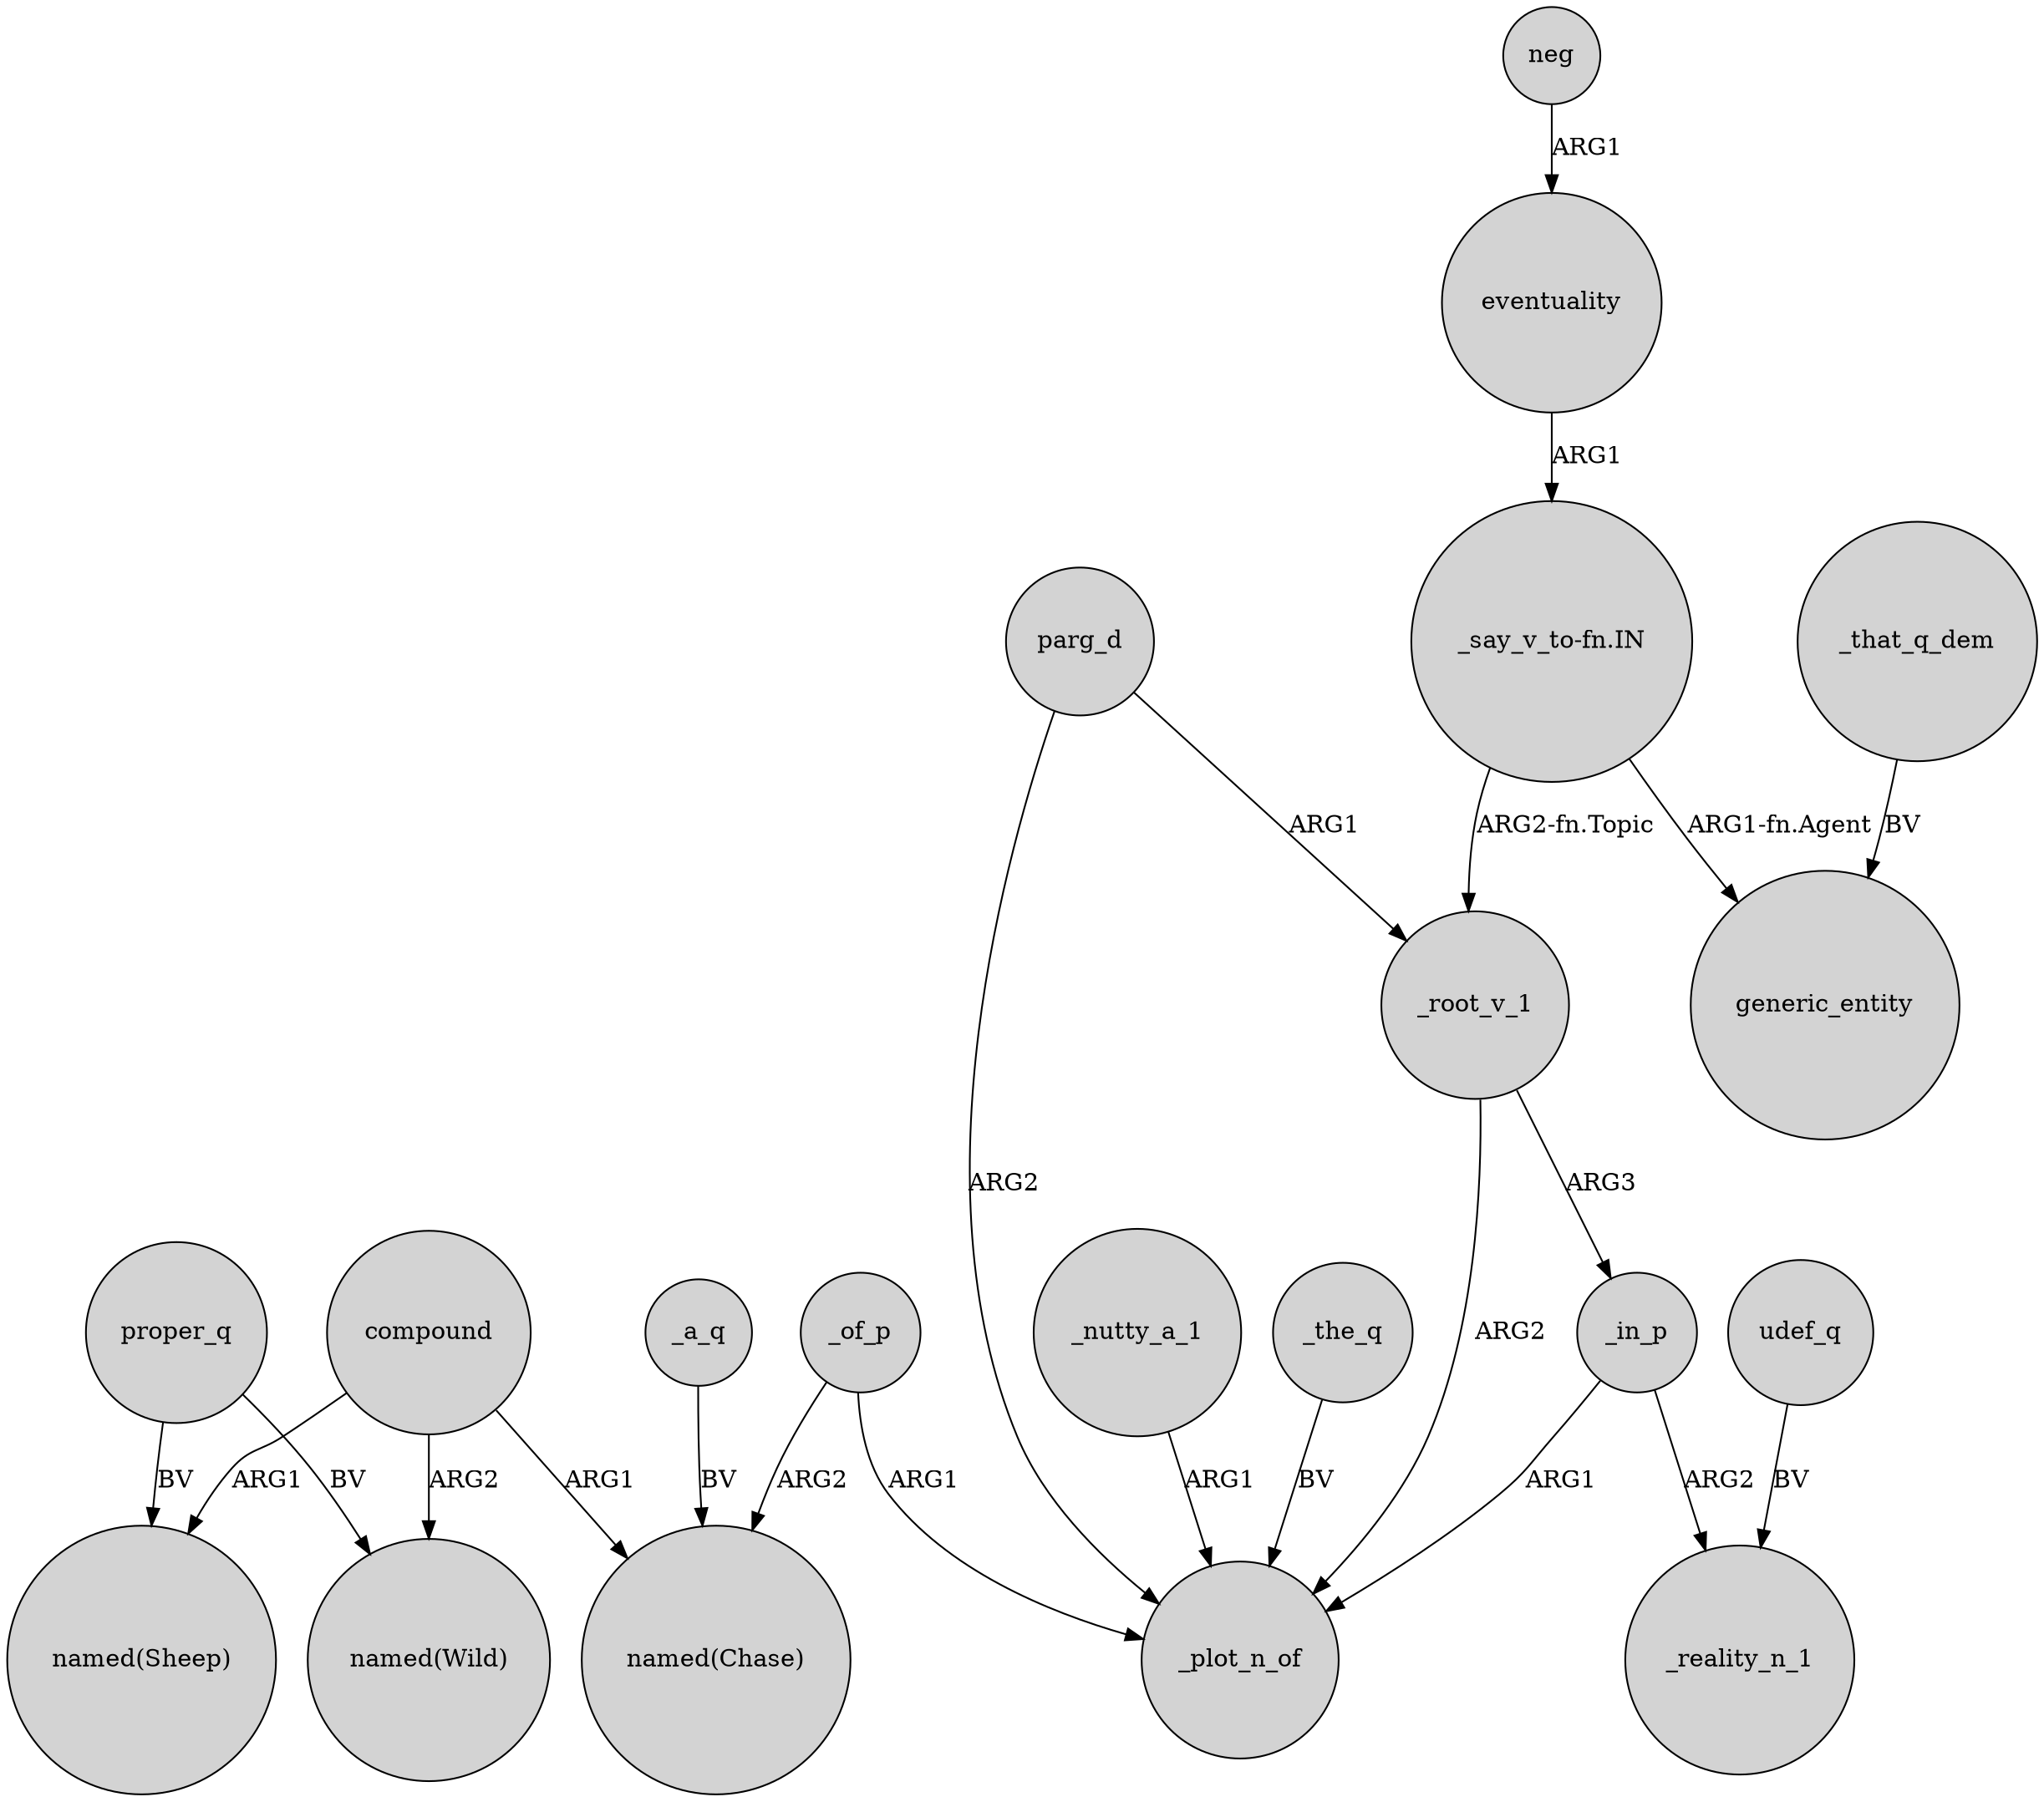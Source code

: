 digraph {
	node [shape=circle style=filled]
	compound -> "named(Sheep)" [label=ARG1]
	eventuality -> "_say_v_to-fn.IN" [label=ARG1]
	_root_v_1 -> _in_p [label=ARG3]
	"_say_v_to-fn.IN" -> generic_entity [label="ARG1-fn.Agent"]
	_that_q_dem -> generic_entity [label=BV]
	compound -> "named(Chase)" [label=ARG1]
	udef_q -> _reality_n_1 [label=BV]
	_of_p -> "named(Chase)" [label=ARG2]
	"_say_v_to-fn.IN" -> _root_v_1 [label="ARG2-fn.Topic"]
	proper_q -> "named(Wild)" [label=BV]
	parg_d -> _root_v_1 [label=ARG1]
	_in_p -> _plot_n_of [label=ARG1]
	_of_p -> _plot_n_of [label=ARG1]
	_nutty_a_1 -> _plot_n_of [label=ARG1]
	_the_q -> _plot_n_of [label=BV]
	neg -> eventuality [label=ARG1]
	parg_d -> _plot_n_of [label=ARG2]
	_in_p -> _reality_n_1 [label=ARG2]
	_a_q -> "named(Chase)" [label=BV]
	proper_q -> "named(Sheep)" [label=BV]
	compound -> "named(Wild)" [label=ARG2]
	_root_v_1 -> _plot_n_of [label=ARG2]
}
